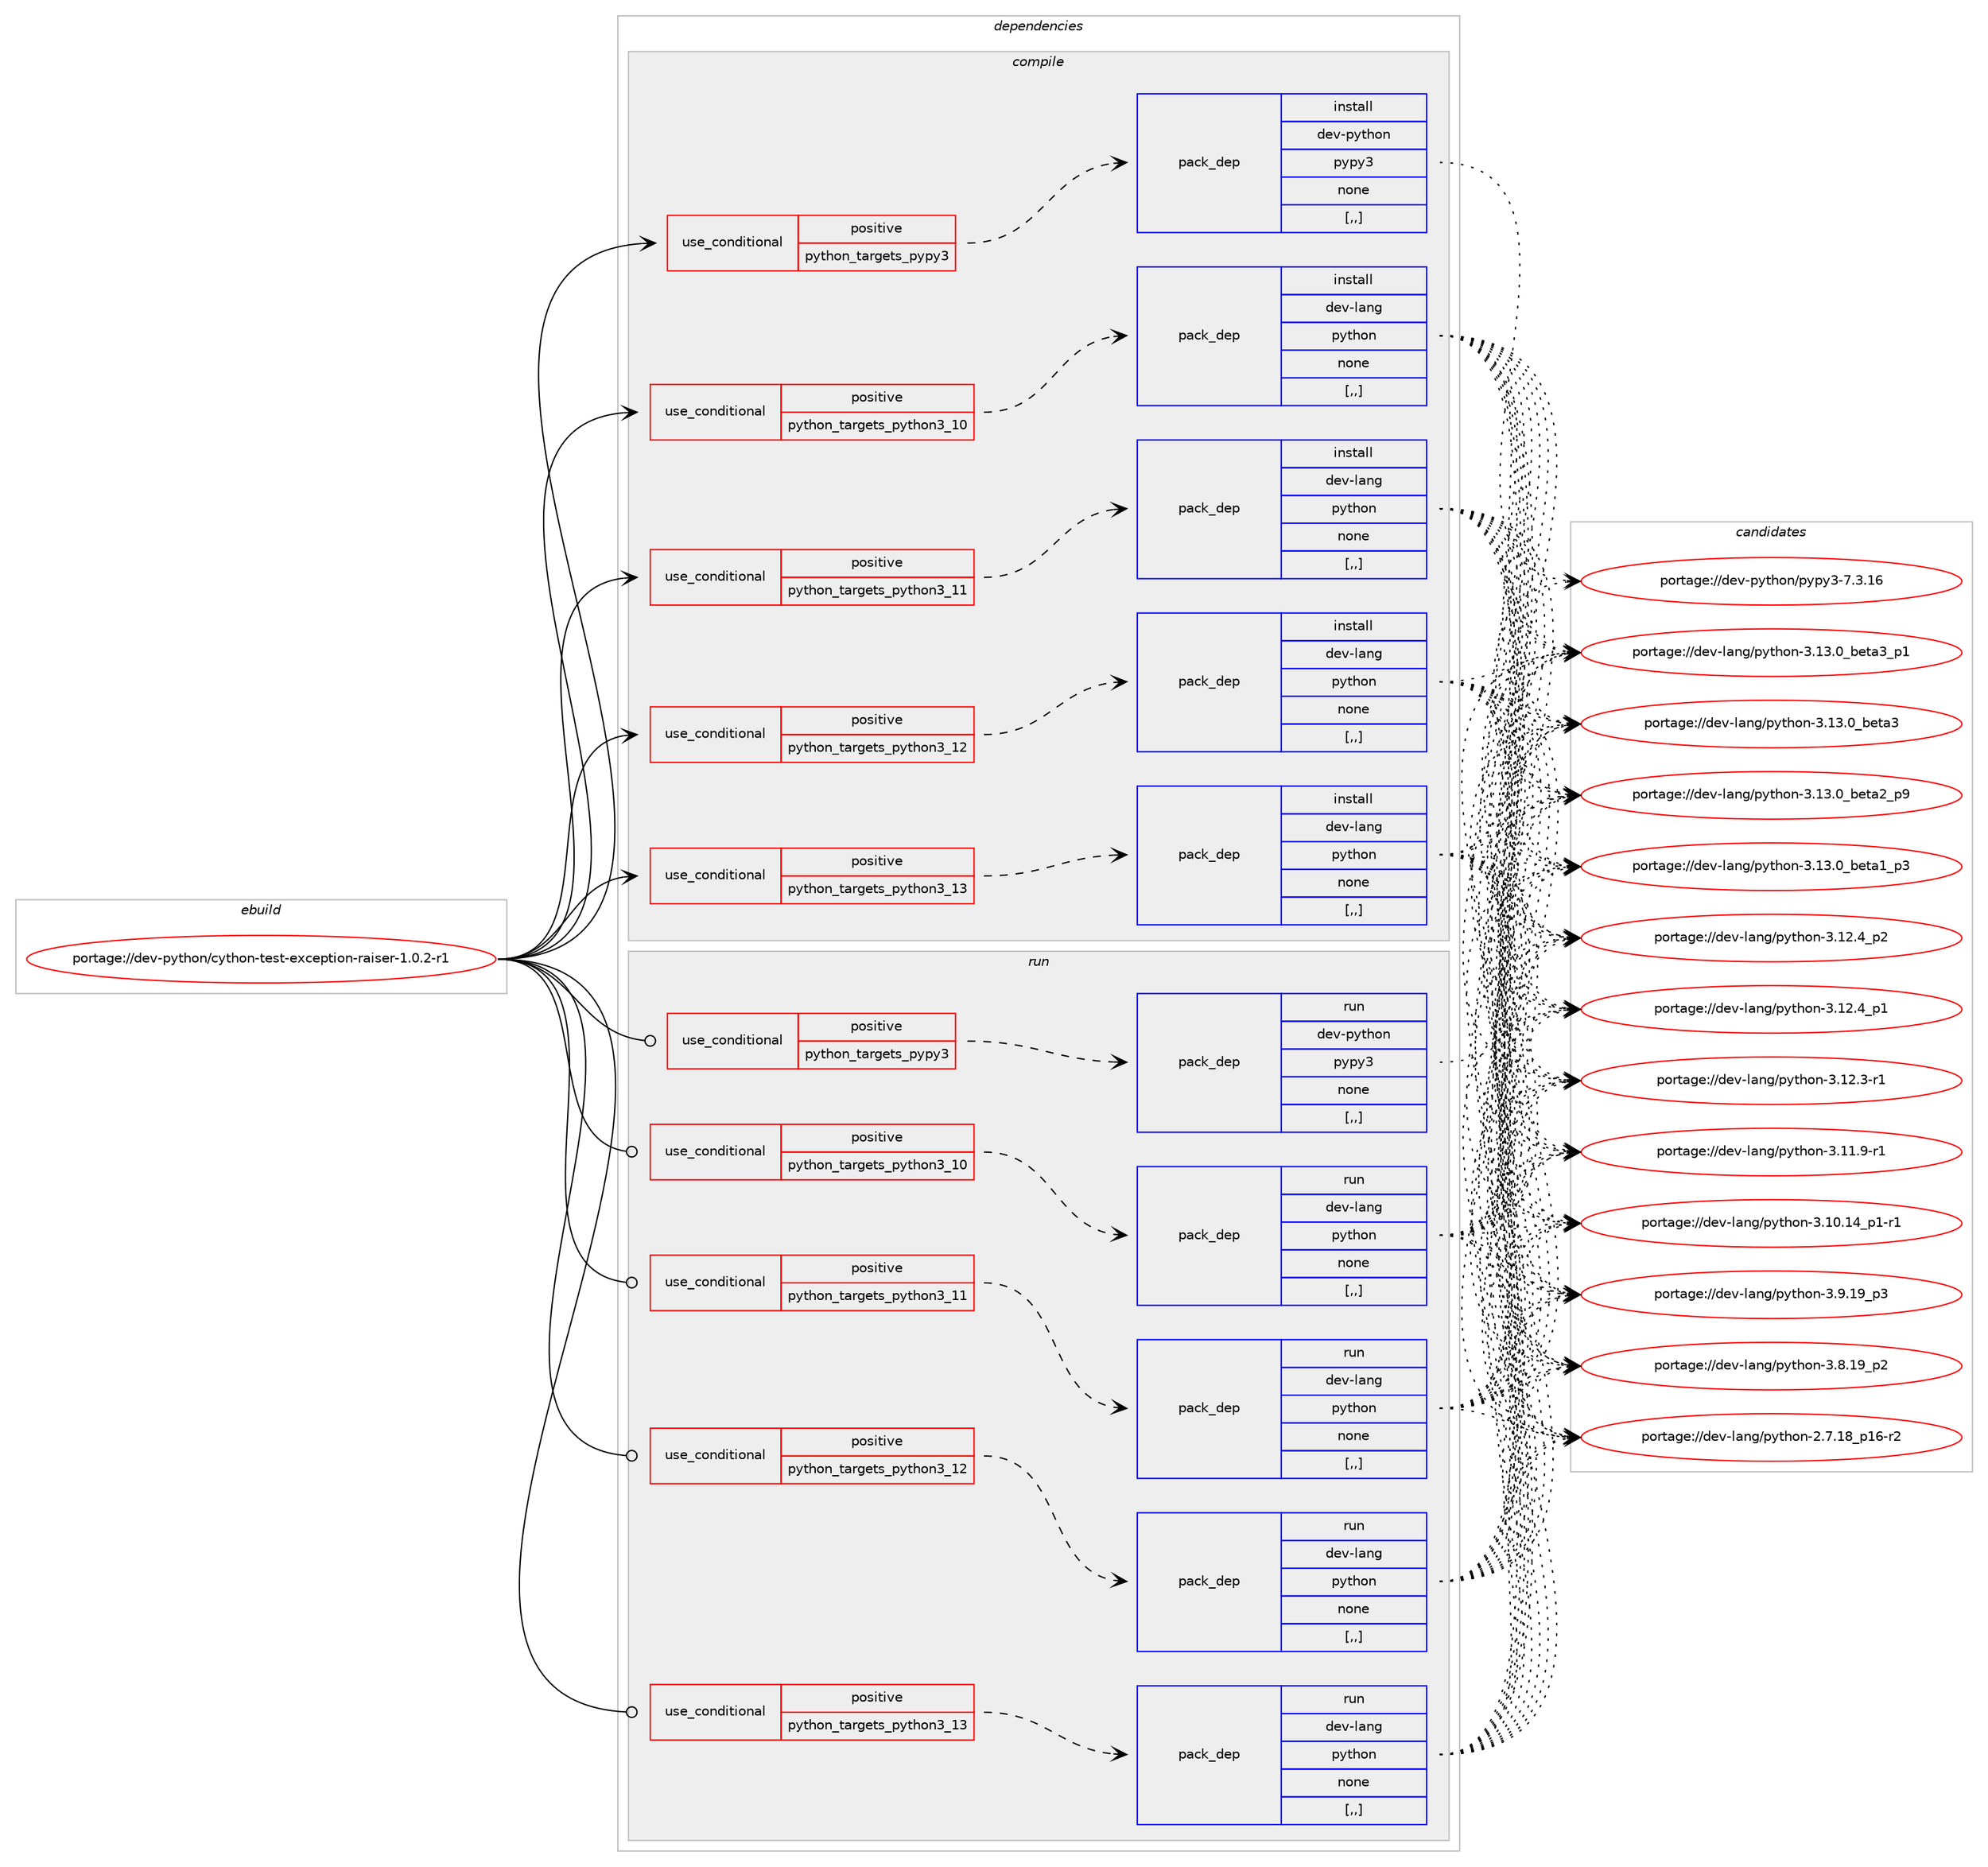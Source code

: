 digraph prolog {

# *************
# Graph options
# *************

newrank=true;
concentrate=true;
compound=true;
graph [rankdir=LR,fontname=Helvetica,fontsize=10,ranksep=1.5];#, ranksep=2.5, nodesep=0.2];
edge  [arrowhead=vee];
node  [fontname=Helvetica,fontsize=10];

# **********
# The ebuild
# **********

subgraph cluster_leftcol {
color=gray;
label=<<i>ebuild</i>>;
id [label="portage://dev-python/cython-test-exception-raiser-1.0.2-r1", color=red, width=4, href="../dev-python/cython-test-exception-raiser-1.0.2-r1.svg"];
}

# ****************
# The dependencies
# ****************

subgraph cluster_midcol {
color=gray;
label=<<i>dependencies</i>>;
subgraph cluster_compile {
fillcolor="#eeeeee";
style=filled;
label=<<i>compile</i>>;
subgraph cond32010 {
dependency144318 [label=<<TABLE BORDER="0" CELLBORDER="1" CELLSPACING="0" CELLPADDING="4"><TR><TD ROWSPAN="3" CELLPADDING="10">use_conditional</TD></TR><TR><TD>positive</TD></TR><TR><TD>python_targets_pypy3</TD></TR></TABLE>>, shape=none, color=red];
subgraph pack111062 {
dependency144319 [label=<<TABLE BORDER="0" CELLBORDER="1" CELLSPACING="0" CELLPADDING="4" WIDTH="220"><TR><TD ROWSPAN="6" CELLPADDING="30">pack_dep</TD></TR><TR><TD WIDTH="110">install</TD></TR><TR><TD>dev-python</TD></TR><TR><TD>pypy3</TD></TR><TR><TD>none</TD></TR><TR><TD>[,,]</TD></TR></TABLE>>, shape=none, color=blue];
}
dependency144318:e -> dependency144319:w [weight=20,style="dashed",arrowhead="vee"];
}
id:e -> dependency144318:w [weight=20,style="solid",arrowhead="vee"];
subgraph cond32011 {
dependency144320 [label=<<TABLE BORDER="0" CELLBORDER="1" CELLSPACING="0" CELLPADDING="4"><TR><TD ROWSPAN="3" CELLPADDING="10">use_conditional</TD></TR><TR><TD>positive</TD></TR><TR><TD>python_targets_python3_10</TD></TR></TABLE>>, shape=none, color=red];
subgraph pack111063 {
dependency144321 [label=<<TABLE BORDER="0" CELLBORDER="1" CELLSPACING="0" CELLPADDING="4" WIDTH="220"><TR><TD ROWSPAN="6" CELLPADDING="30">pack_dep</TD></TR><TR><TD WIDTH="110">install</TD></TR><TR><TD>dev-lang</TD></TR><TR><TD>python</TD></TR><TR><TD>none</TD></TR><TR><TD>[,,]</TD></TR></TABLE>>, shape=none, color=blue];
}
dependency144320:e -> dependency144321:w [weight=20,style="dashed",arrowhead="vee"];
}
id:e -> dependency144320:w [weight=20,style="solid",arrowhead="vee"];
subgraph cond32012 {
dependency144322 [label=<<TABLE BORDER="0" CELLBORDER="1" CELLSPACING="0" CELLPADDING="4"><TR><TD ROWSPAN="3" CELLPADDING="10">use_conditional</TD></TR><TR><TD>positive</TD></TR><TR><TD>python_targets_python3_11</TD></TR></TABLE>>, shape=none, color=red];
subgraph pack111064 {
dependency144323 [label=<<TABLE BORDER="0" CELLBORDER="1" CELLSPACING="0" CELLPADDING="4" WIDTH="220"><TR><TD ROWSPAN="6" CELLPADDING="30">pack_dep</TD></TR><TR><TD WIDTH="110">install</TD></TR><TR><TD>dev-lang</TD></TR><TR><TD>python</TD></TR><TR><TD>none</TD></TR><TR><TD>[,,]</TD></TR></TABLE>>, shape=none, color=blue];
}
dependency144322:e -> dependency144323:w [weight=20,style="dashed",arrowhead="vee"];
}
id:e -> dependency144322:w [weight=20,style="solid",arrowhead="vee"];
subgraph cond32013 {
dependency144324 [label=<<TABLE BORDER="0" CELLBORDER="1" CELLSPACING="0" CELLPADDING="4"><TR><TD ROWSPAN="3" CELLPADDING="10">use_conditional</TD></TR><TR><TD>positive</TD></TR><TR><TD>python_targets_python3_12</TD></TR></TABLE>>, shape=none, color=red];
subgraph pack111065 {
dependency144325 [label=<<TABLE BORDER="0" CELLBORDER="1" CELLSPACING="0" CELLPADDING="4" WIDTH="220"><TR><TD ROWSPAN="6" CELLPADDING="30">pack_dep</TD></TR><TR><TD WIDTH="110">install</TD></TR><TR><TD>dev-lang</TD></TR><TR><TD>python</TD></TR><TR><TD>none</TD></TR><TR><TD>[,,]</TD></TR></TABLE>>, shape=none, color=blue];
}
dependency144324:e -> dependency144325:w [weight=20,style="dashed",arrowhead="vee"];
}
id:e -> dependency144324:w [weight=20,style="solid",arrowhead="vee"];
subgraph cond32014 {
dependency144326 [label=<<TABLE BORDER="0" CELLBORDER="1" CELLSPACING="0" CELLPADDING="4"><TR><TD ROWSPAN="3" CELLPADDING="10">use_conditional</TD></TR><TR><TD>positive</TD></TR><TR><TD>python_targets_python3_13</TD></TR></TABLE>>, shape=none, color=red];
subgraph pack111066 {
dependency144327 [label=<<TABLE BORDER="0" CELLBORDER="1" CELLSPACING="0" CELLPADDING="4" WIDTH="220"><TR><TD ROWSPAN="6" CELLPADDING="30">pack_dep</TD></TR><TR><TD WIDTH="110">install</TD></TR><TR><TD>dev-lang</TD></TR><TR><TD>python</TD></TR><TR><TD>none</TD></TR><TR><TD>[,,]</TD></TR></TABLE>>, shape=none, color=blue];
}
dependency144326:e -> dependency144327:w [weight=20,style="dashed",arrowhead="vee"];
}
id:e -> dependency144326:w [weight=20,style="solid",arrowhead="vee"];
}
subgraph cluster_compileandrun {
fillcolor="#eeeeee";
style=filled;
label=<<i>compile and run</i>>;
}
subgraph cluster_run {
fillcolor="#eeeeee";
style=filled;
label=<<i>run</i>>;
subgraph cond32015 {
dependency144328 [label=<<TABLE BORDER="0" CELLBORDER="1" CELLSPACING="0" CELLPADDING="4"><TR><TD ROWSPAN="3" CELLPADDING="10">use_conditional</TD></TR><TR><TD>positive</TD></TR><TR><TD>python_targets_pypy3</TD></TR></TABLE>>, shape=none, color=red];
subgraph pack111067 {
dependency144329 [label=<<TABLE BORDER="0" CELLBORDER="1" CELLSPACING="0" CELLPADDING="4" WIDTH="220"><TR><TD ROWSPAN="6" CELLPADDING="30">pack_dep</TD></TR><TR><TD WIDTH="110">run</TD></TR><TR><TD>dev-python</TD></TR><TR><TD>pypy3</TD></TR><TR><TD>none</TD></TR><TR><TD>[,,]</TD></TR></TABLE>>, shape=none, color=blue];
}
dependency144328:e -> dependency144329:w [weight=20,style="dashed",arrowhead="vee"];
}
id:e -> dependency144328:w [weight=20,style="solid",arrowhead="odot"];
subgraph cond32016 {
dependency144330 [label=<<TABLE BORDER="0" CELLBORDER="1" CELLSPACING="0" CELLPADDING="4"><TR><TD ROWSPAN="3" CELLPADDING="10">use_conditional</TD></TR><TR><TD>positive</TD></TR><TR><TD>python_targets_python3_10</TD></TR></TABLE>>, shape=none, color=red];
subgraph pack111068 {
dependency144331 [label=<<TABLE BORDER="0" CELLBORDER="1" CELLSPACING="0" CELLPADDING="4" WIDTH="220"><TR><TD ROWSPAN="6" CELLPADDING="30">pack_dep</TD></TR><TR><TD WIDTH="110">run</TD></TR><TR><TD>dev-lang</TD></TR><TR><TD>python</TD></TR><TR><TD>none</TD></TR><TR><TD>[,,]</TD></TR></TABLE>>, shape=none, color=blue];
}
dependency144330:e -> dependency144331:w [weight=20,style="dashed",arrowhead="vee"];
}
id:e -> dependency144330:w [weight=20,style="solid",arrowhead="odot"];
subgraph cond32017 {
dependency144332 [label=<<TABLE BORDER="0" CELLBORDER="1" CELLSPACING="0" CELLPADDING="4"><TR><TD ROWSPAN="3" CELLPADDING="10">use_conditional</TD></TR><TR><TD>positive</TD></TR><TR><TD>python_targets_python3_11</TD></TR></TABLE>>, shape=none, color=red];
subgraph pack111069 {
dependency144333 [label=<<TABLE BORDER="0" CELLBORDER="1" CELLSPACING="0" CELLPADDING="4" WIDTH="220"><TR><TD ROWSPAN="6" CELLPADDING="30">pack_dep</TD></TR><TR><TD WIDTH="110">run</TD></TR><TR><TD>dev-lang</TD></TR><TR><TD>python</TD></TR><TR><TD>none</TD></TR><TR><TD>[,,]</TD></TR></TABLE>>, shape=none, color=blue];
}
dependency144332:e -> dependency144333:w [weight=20,style="dashed",arrowhead="vee"];
}
id:e -> dependency144332:w [weight=20,style="solid",arrowhead="odot"];
subgraph cond32018 {
dependency144334 [label=<<TABLE BORDER="0" CELLBORDER="1" CELLSPACING="0" CELLPADDING="4"><TR><TD ROWSPAN="3" CELLPADDING="10">use_conditional</TD></TR><TR><TD>positive</TD></TR><TR><TD>python_targets_python3_12</TD></TR></TABLE>>, shape=none, color=red];
subgraph pack111070 {
dependency144335 [label=<<TABLE BORDER="0" CELLBORDER="1" CELLSPACING="0" CELLPADDING="4" WIDTH="220"><TR><TD ROWSPAN="6" CELLPADDING="30">pack_dep</TD></TR><TR><TD WIDTH="110">run</TD></TR><TR><TD>dev-lang</TD></TR><TR><TD>python</TD></TR><TR><TD>none</TD></TR><TR><TD>[,,]</TD></TR></TABLE>>, shape=none, color=blue];
}
dependency144334:e -> dependency144335:w [weight=20,style="dashed",arrowhead="vee"];
}
id:e -> dependency144334:w [weight=20,style="solid",arrowhead="odot"];
subgraph cond32019 {
dependency144336 [label=<<TABLE BORDER="0" CELLBORDER="1" CELLSPACING="0" CELLPADDING="4"><TR><TD ROWSPAN="3" CELLPADDING="10">use_conditional</TD></TR><TR><TD>positive</TD></TR><TR><TD>python_targets_python3_13</TD></TR></TABLE>>, shape=none, color=red];
subgraph pack111071 {
dependency144337 [label=<<TABLE BORDER="0" CELLBORDER="1" CELLSPACING="0" CELLPADDING="4" WIDTH="220"><TR><TD ROWSPAN="6" CELLPADDING="30">pack_dep</TD></TR><TR><TD WIDTH="110">run</TD></TR><TR><TD>dev-lang</TD></TR><TR><TD>python</TD></TR><TR><TD>none</TD></TR><TR><TD>[,,]</TD></TR></TABLE>>, shape=none, color=blue];
}
dependency144336:e -> dependency144337:w [weight=20,style="dashed",arrowhead="vee"];
}
id:e -> dependency144336:w [weight=20,style="solid",arrowhead="odot"];
}
}

# **************
# The candidates
# **************

subgraph cluster_choices {
rank=same;
color=gray;
label=<<i>candidates</i>>;

subgraph choice111062 {
color=black;
nodesep=1;
choice10010111845112121116104111110471121211121215145554651464954 [label="portage://dev-python/pypy3-7.3.16", color=red, width=4,href="../dev-python/pypy3-7.3.16.svg"];
dependency144319:e -> choice10010111845112121116104111110471121211121215145554651464954:w [style=dotted,weight="100"];
}
subgraph choice111063 {
color=black;
nodesep=1;
choice10010111845108971101034711212111610411111045514649514648959810111697519511249 [label="portage://dev-lang/python-3.13.0_beta3_p1", color=red, width=4,href="../dev-lang/python-3.13.0_beta3_p1.svg"];
choice1001011184510897110103471121211161041111104551464951464895981011169751 [label="portage://dev-lang/python-3.13.0_beta3", color=red, width=4,href="../dev-lang/python-3.13.0_beta3.svg"];
choice10010111845108971101034711212111610411111045514649514648959810111697509511257 [label="portage://dev-lang/python-3.13.0_beta2_p9", color=red, width=4,href="../dev-lang/python-3.13.0_beta2_p9.svg"];
choice10010111845108971101034711212111610411111045514649514648959810111697499511251 [label="portage://dev-lang/python-3.13.0_beta1_p3", color=red, width=4,href="../dev-lang/python-3.13.0_beta1_p3.svg"];
choice100101118451089711010347112121116104111110455146495046529511250 [label="portage://dev-lang/python-3.12.4_p2", color=red, width=4,href="../dev-lang/python-3.12.4_p2.svg"];
choice100101118451089711010347112121116104111110455146495046529511249 [label="portage://dev-lang/python-3.12.4_p1", color=red, width=4,href="../dev-lang/python-3.12.4_p1.svg"];
choice100101118451089711010347112121116104111110455146495046514511449 [label="portage://dev-lang/python-3.12.3-r1", color=red, width=4,href="../dev-lang/python-3.12.3-r1.svg"];
choice100101118451089711010347112121116104111110455146494946574511449 [label="portage://dev-lang/python-3.11.9-r1", color=red, width=4,href="../dev-lang/python-3.11.9-r1.svg"];
choice100101118451089711010347112121116104111110455146494846495295112494511449 [label="portage://dev-lang/python-3.10.14_p1-r1", color=red, width=4,href="../dev-lang/python-3.10.14_p1-r1.svg"];
choice100101118451089711010347112121116104111110455146574649579511251 [label="portage://dev-lang/python-3.9.19_p3", color=red, width=4,href="../dev-lang/python-3.9.19_p3.svg"];
choice100101118451089711010347112121116104111110455146564649579511250 [label="portage://dev-lang/python-3.8.19_p2", color=red, width=4,href="../dev-lang/python-3.8.19_p2.svg"];
choice100101118451089711010347112121116104111110455046554649569511249544511450 [label="portage://dev-lang/python-2.7.18_p16-r2", color=red, width=4,href="../dev-lang/python-2.7.18_p16-r2.svg"];
dependency144321:e -> choice10010111845108971101034711212111610411111045514649514648959810111697519511249:w [style=dotted,weight="100"];
dependency144321:e -> choice1001011184510897110103471121211161041111104551464951464895981011169751:w [style=dotted,weight="100"];
dependency144321:e -> choice10010111845108971101034711212111610411111045514649514648959810111697509511257:w [style=dotted,weight="100"];
dependency144321:e -> choice10010111845108971101034711212111610411111045514649514648959810111697499511251:w [style=dotted,weight="100"];
dependency144321:e -> choice100101118451089711010347112121116104111110455146495046529511250:w [style=dotted,weight="100"];
dependency144321:e -> choice100101118451089711010347112121116104111110455146495046529511249:w [style=dotted,weight="100"];
dependency144321:e -> choice100101118451089711010347112121116104111110455146495046514511449:w [style=dotted,weight="100"];
dependency144321:e -> choice100101118451089711010347112121116104111110455146494946574511449:w [style=dotted,weight="100"];
dependency144321:e -> choice100101118451089711010347112121116104111110455146494846495295112494511449:w [style=dotted,weight="100"];
dependency144321:e -> choice100101118451089711010347112121116104111110455146574649579511251:w [style=dotted,weight="100"];
dependency144321:e -> choice100101118451089711010347112121116104111110455146564649579511250:w [style=dotted,weight="100"];
dependency144321:e -> choice100101118451089711010347112121116104111110455046554649569511249544511450:w [style=dotted,weight="100"];
}
subgraph choice111064 {
color=black;
nodesep=1;
choice10010111845108971101034711212111610411111045514649514648959810111697519511249 [label="portage://dev-lang/python-3.13.0_beta3_p1", color=red, width=4,href="../dev-lang/python-3.13.0_beta3_p1.svg"];
choice1001011184510897110103471121211161041111104551464951464895981011169751 [label="portage://dev-lang/python-3.13.0_beta3", color=red, width=4,href="../dev-lang/python-3.13.0_beta3.svg"];
choice10010111845108971101034711212111610411111045514649514648959810111697509511257 [label="portage://dev-lang/python-3.13.0_beta2_p9", color=red, width=4,href="../dev-lang/python-3.13.0_beta2_p9.svg"];
choice10010111845108971101034711212111610411111045514649514648959810111697499511251 [label="portage://dev-lang/python-3.13.0_beta1_p3", color=red, width=4,href="../dev-lang/python-3.13.0_beta1_p3.svg"];
choice100101118451089711010347112121116104111110455146495046529511250 [label="portage://dev-lang/python-3.12.4_p2", color=red, width=4,href="../dev-lang/python-3.12.4_p2.svg"];
choice100101118451089711010347112121116104111110455146495046529511249 [label="portage://dev-lang/python-3.12.4_p1", color=red, width=4,href="../dev-lang/python-3.12.4_p1.svg"];
choice100101118451089711010347112121116104111110455146495046514511449 [label="portage://dev-lang/python-3.12.3-r1", color=red, width=4,href="../dev-lang/python-3.12.3-r1.svg"];
choice100101118451089711010347112121116104111110455146494946574511449 [label="portage://dev-lang/python-3.11.9-r1", color=red, width=4,href="../dev-lang/python-3.11.9-r1.svg"];
choice100101118451089711010347112121116104111110455146494846495295112494511449 [label="portage://dev-lang/python-3.10.14_p1-r1", color=red, width=4,href="../dev-lang/python-3.10.14_p1-r1.svg"];
choice100101118451089711010347112121116104111110455146574649579511251 [label="portage://dev-lang/python-3.9.19_p3", color=red, width=4,href="../dev-lang/python-3.9.19_p3.svg"];
choice100101118451089711010347112121116104111110455146564649579511250 [label="portage://dev-lang/python-3.8.19_p2", color=red, width=4,href="../dev-lang/python-3.8.19_p2.svg"];
choice100101118451089711010347112121116104111110455046554649569511249544511450 [label="portage://dev-lang/python-2.7.18_p16-r2", color=red, width=4,href="../dev-lang/python-2.7.18_p16-r2.svg"];
dependency144323:e -> choice10010111845108971101034711212111610411111045514649514648959810111697519511249:w [style=dotted,weight="100"];
dependency144323:e -> choice1001011184510897110103471121211161041111104551464951464895981011169751:w [style=dotted,weight="100"];
dependency144323:e -> choice10010111845108971101034711212111610411111045514649514648959810111697509511257:w [style=dotted,weight="100"];
dependency144323:e -> choice10010111845108971101034711212111610411111045514649514648959810111697499511251:w [style=dotted,weight="100"];
dependency144323:e -> choice100101118451089711010347112121116104111110455146495046529511250:w [style=dotted,weight="100"];
dependency144323:e -> choice100101118451089711010347112121116104111110455146495046529511249:w [style=dotted,weight="100"];
dependency144323:e -> choice100101118451089711010347112121116104111110455146495046514511449:w [style=dotted,weight="100"];
dependency144323:e -> choice100101118451089711010347112121116104111110455146494946574511449:w [style=dotted,weight="100"];
dependency144323:e -> choice100101118451089711010347112121116104111110455146494846495295112494511449:w [style=dotted,weight="100"];
dependency144323:e -> choice100101118451089711010347112121116104111110455146574649579511251:w [style=dotted,weight="100"];
dependency144323:e -> choice100101118451089711010347112121116104111110455146564649579511250:w [style=dotted,weight="100"];
dependency144323:e -> choice100101118451089711010347112121116104111110455046554649569511249544511450:w [style=dotted,weight="100"];
}
subgraph choice111065 {
color=black;
nodesep=1;
choice10010111845108971101034711212111610411111045514649514648959810111697519511249 [label="portage://dev-lang/python-3.13.0_beta3_p1", color=red, width=4,href="../dev-lang/python-3.13.0_beta3_p1.svg"];
choice1001011184510897110103471121211161041111104551464951464895981011169751 [label="portage://dev-lang/python-3.13.0_beta3", color=red, width=4,href="../dev-lang/python-3.13.0_beta3.svg"];
choice10010111845108971101034711212111610411111045514649514648959810111697509511257 [label="portage://dev-lang/python-3.13.0_beta2_p9", color=red, width=4,href="../dev-lang/python-3.13.0_beta2_p9.svg"];
choice10010111845108971101034711212111610411111045514649514648959810111697499511251 [label="portage://dev-lang/python-3.13.0_beta1_p3", color=red, width=4,href="../dev-lang/python-3.13.0_beta1_p3.svg"];
choice100101118451089711010347112121116104111110455146495046529511250 [label="portage://dev-lang/python-3.12.4_p2", color=red, width=4,href="../dev-lang/python-3.12.4_p2.svg"];
choice100101118451089711010347112121116104111110455146495046529511249 [label="portage://dev-lang/python-3.12.4_p1", color=red, width=4,href="../dev-lang/python-3.12.4_p1.svg"];
choice100101118451089711010347112121116104111110455146495046514511449 [label="portage://dev-lang/python-3.12.3-r1", color=red, width=4,href="../dev-lang/python-3.12.3-r1.svg"];
choice100101118451089711010347112121116104111110455146494946574511449 [label="portage://dev-lang/python-3.11.9-r1", color=red, width=4,href="../dev-lang/python-3.11.9-r1.svg"];
choice100101118451089711010347112121116104111110455146494846495295112494511449 [label="portage://dev-lang/python-3.10.14_p1-r1", color=red, width=4,href="../dev-lang/python-3.10.14_p1-r1.svg"];
choice100101118451089711010347112121116104111110455146574649579511251 [label="portage://dev-lang/python-3.9.19_p3", color=red, width=4,href="../dev-lang/python-3.9.19_p3.svg"];
choice100101118451089711010347112121116104111110455146564649579511250 [label="portage://dev-lang/python-3.8.19_p2", color=red, width=4,href="../dev-lang/python-3.8.19_p2.svg"];
choice100101118451089711010347112121116104111110455046554649569511249544511450 [label="portage://dev-lang/python-2.7.18_p16-r2", color=red, width=4,href="../dev-lang/python-2.7.18_p16-r2.svg"];
dependency144325:e -> choice10010111845108971101034711212111610411111045514649514648959810111697519511249:w [style=dotted,weight="100"];
dependency144325:e -> choice1001011184510897110103471121211161041111104551464951464895981011169751:w [style=dotted,weight="100"];
dependency144325:e -> choice10010111845108971101034711212111610411111045514649514648959810111697509511257:w [style=dotted,weight="100"];
dependency144325:e -> choice10010111845108971101034711212111610411111045514649514648959810111697499511251:w [style=dotted,weight="100"];
dependency144325:e -> choice100101118451089711010347112121116104111110455146495046529511250:w [style=dotted,weight="100"];
dependency144325:e -> choice100101118451089711010347112121116104111110455146495046529511249:w [style=dotted,weight="100"];
dependency144325:e -> choice100101118451089711010347112121116104111110455146495046514511449:w [style=dotted,weight="100"];
dependency144325:e -> choice100101118451089711010347112121116104111110455146494946574511449:w [style=dotted,weight="100"];
dependency144325:e -> choice100101118451089711010347112121116104111110455146494846495295112494511449:w [style=dotted,weight="100"];
dependency144325:e -> choice100101118451089711010347112121116104111110455146574649579511251:w [style=dotted,weight="100"];
dependency144325:e -> choice100101118451089711010347112121116104111110455146564649579511250:w [style=dotted,weight="100"];
dependency144325:e -> choice100101118451089711010347112121116104111110455046554649569511249544511450:w [style=dotted,weight="100"];
}
subgraph choice111066 {
color=black;
nodesep=1;
choice10010111845108971101034711212111610411111045514649514648959810111697519511249 [label="portage://dev-lang/python-3.13.0_beta3_p1", color=red, width=4,href="../dev-lang/python-3.13.0_beta3_p1.svg"];
choice1001011184510897110103471121211161041111104551464951464895981011169751 [label="portage://dev-lang/python-3.13.0_beta3", color=red, width=4,href="../dev-lang/python-3.13.0_beta3.svg"];
choice10010111845108971101034711212111610411111045514649514648959810111697509511257 [label="portage://dev-lang/python-3.13.0_beta2_p9", color=red, width=4,href="../dev-lang/python-3.13.0_beta2_p9.svg"];
choice10010111845108971101034711212111610411111045514649514648959810111697499511251 [label="portage://dev-lang/python-3.13.0_beta1_p3", color=red, width=4,href="../dev-lang/python-3.13.0_beta1_p3.svg"];
choice100101118451089711010347112121116104111110455146495046529511250 [label="portage://dev-lang/python-3.12.4_p2", color=red, width=4,href="../dev-lang/python-3.12.4_p2.svg"];
choice100101118451089711010347112121116104111110455146495046529511249 [label="portage://dev-lang/python-3.12.4_p1", color=red, width=4,href="../dev-lang/python-3.12.4_p1.svg"];
choice100101118451089711010347112121116104111110455146495046514511449 [label="portage://dev-lang/python-3.12.3-r1", color=red, width=4,href="../dev-lang/python-3.12.3-r1.svg"];
choice100101118451089711010347112121116104111110455146494946574511449 [label="portage://dev-lang/python-3.11.9-r1", color=red, width=4,href="../dev-lang/python-3.11.9-r1.svg"];
choice100101118451089711010347112121116104111110455146494846495295112494511449 [label="portage://dev-lang/python-3.10.14_p1-r1", color=red, width=4,href="../dev-lang/python-3.10.14_p1-r1.svg"];
choice100101118451089711010347112121116104111110455146574649579511251 [label="portage://dev-lang/python-3.9.19_p3", color=red, width=4,href="../dev-lang/python-3.9.19_p3.svg"];
choice100101118451089711010347112121116104111110455146564649579511250 [label="portage://dev-lang/python-3.8.19_p2", color=red, width=4,href="../dev-lang/python-3.8.19_p2.svg"];
choice100101118451089711010347112121116104111110455046554649569511249544511450 [label="portage://dev-lang/python-2.7.18_p16-r2", color=red, width=4,href="../dev-lang/python-2.7.18_p16-r2.svg"];
dependency144327:e -> choice10010111845108971101034711212111610411111045514649514648959810111697519511249:w [style=dotted,weight="100"];
dependency144327:e -> choice1001011184510897110103471121211161041111104551464951464895981011169751:w [style=dotted,weight="100"];
dependency144327:e -> choice10010111845108971101034711212111610411111045514649514648959810111697509511257:w [style=dotted,weight="100"];
dependency144327:e -> choice10010111845108971101034711212111610411111045514649514648959810111697499511251:w [style=dotted,weight="100"];
dependency144327:e -> choice100101118451089711010347112121116104111110455146495046529511250:w [style=dotted,weight="100"];
dependency144327:e -> choice100101118451089711010347112121116104111110455146495046529511249:w [style=dotted,weight="100"];
dependency144327:e -> choice100101118451089711010347112121116104111110455146495046514511449:w [style=dotted,weight="100"];
dependency144327:e -> choice100101118451089711010347112121116104111110455146494946574511449:w [style=dotted,weight="100"];
dependency144327:e -> choice100101118451089711010347112121116104111110455146494846495295112494511449:w [style=dotted,weight="100"];
dependency144327:e -> choice100101118451089711010347112121116104111110455146574649579511251:w [style=dotted,weight="100"];
dependency144327:e -> choice100101118451089711010347112121116104111110455146564649579511250:w [style=dotted,weight="100"];
dependency144327:e -> choice100101118451089711010347112121116104111110455046554649569511249544511450:w [style=dotted,weight="100"];
}
subgraph choice111067 {
color=black;
nodesep=1;
choice10010111845112121116104111110471121211121215145554651464954 [label="portage://dev-python/pypy3-7.3.16", color=red, width=4,href="../dev-python/pypy3-7.3.16.svg"];
dependency144329:e -> choice10010111845112121116104111110471121211121215145554651464954:w [style=dotted,weight="100"];
}
subgraph choice111068 {
color=black;
nodesep=1;
choice10010111845108971101034711212111610411111045514649514648959810111697519511249 [label="portage://dev-lang/python-3.13.0_beta3_p1", color=red, width=4,href="../dev-lang/python-3.13.0_beta3_p1.svg"];
choice1001011184510897110103471121211161041111104551464951464895981011169751 [label="portage://dev-lang/python-3.13.0_beta3", color=red, width=4,href="../dev-lang/python-3.13.0_beta3.svg"];
choice10010111845108971101034711212111610411111045514649514648959810111697509511257 [label="portage://dev-lang/python-3.13.0_beta2_p9", color=red, width=4,href="../dev-lang/python-3.13.0_beta2_p9.svg"];
choice10010111845108971101034711212111610411111045514649514648959810111697499511251 [label="portage://dev-lang/python-3.13.0_beta1_p3", color=red, width=4,href="../dev-lang/python-3.13.0_beta1_p3.svg"];
choice100101118451089711010347112121116104111110455146495046529511250 [label="portage://dev-lang/python-3.12.4_p2", color=red, width=4,href="../dev-lang/python-3.12.4_p2.svg"];
choice100101118451089711010347112121116104111110455146495046529511249 [label="portage://dev-lang/python-3.12.4_p1", color=red, width=4,href="../dev-lang/python-3.12.4_p1.svg"];
choice100101118451089711010347112121116104111110455146495046514511449 [label="portage://dev-lang/python-3.12.3-r1", color=red, width=4,href="../dev-lang/python-3.12.3-r1.svg"];
choice100101118451089711010347112121116104111110455146494946574511449 [label="portage://dev-lang/python-3.11.9-r1", color=red, width=4,href="../dev-lang/python-3.11.9-r1.svg"];
choice100101118451089711010347112121116104111110455146494846495295112494511449 [label="portage://dev-lang/python-3.10.14_p1-r1", color=red, width=4,href="../dev-lang/python-3.10.14_p1-r1.svg"];
choice100101118451089711010347112121116104111110455146574649579511251 [label="portage://dev-lang/python-3.9.19_p3", color=red, width=4,href="../dev-lang/python-3.9.19_p3.svg"];
choice100101118451089711010347112121116104111110455146564649579511250 [label="portage://dev-lang/python-3.8.19_p2", color=red, width=4,href="../dev-lang/python-3.8.19_p2.svg"];
choice100101118451089711010347112121116104111110455046554649569511249544511450 [label="portage://dev-lang/python-2.7.18_p16-r2", color=red, width=4,href="../dev-lang/python-2.7.18_p16-r2.svg"];
dependency144331:e -> choice10010111845108971101034711212111610411111045514649514648959810111697519511249:w [style=dotted,weight="100"];
dependency144331:e -> choice1001011184510897110103471121211161041111104551464951464895981011169751:w [style=dotted,weight="100"];
dependency144331:e -> choice10010111845108971101034711212111610411111045514649514648959810111697509511257:w [style=dotted,weight="100"];
dependency144331:e -> choice10010111845108971101034711212111610411111045514649514648959810111697499511251:w [style=dotted,weight="100"];
dependency144331:e -> choice100101118451089711010347112121116104111110455146495046529511250:w [style=dotted,weight="100"];
dependency144331:e -> choice100101118451089711010347112121116104111110455146495046529511249:w [style=dotted,weight="100"];
dependency144331:e -> choice100101118451089711010347112121116104111110455146495046514511449:w [style=dotted,weight="100"];
dependency144331:e -> choice100101118451089711010347112121116104111110455146494946574511449:w [style=dotted,weight="100"];
dependency144331:e -> choice100101118451089711010347112121116104111110455146494846495295112494511449:w [style=dotted,weight="100"];
dependency144331:e -> choice100101118451089711010347112121116104111110455146574649579511251:w [style=dotted,weight="100"];
dependency144331:e -> choice100101118451089711010347112121116104111110455146564649579511250:w [style=dotted,weight="100"];
dependency144331:e -> choice100101118451089711010347112121116104111110455046554649569511249544511450:w [style=dotted,weight="100"];
}
subgraph choice111069 {
color=black;
nodesep=1;
choice10010111845108971101034711212111610411111045514649514648959810111697519511249 [label="portage://dev-lang/python-3.13.0_beta3_p1", color=red, width=4,href="../dev-lang/python-3.13.0_beta3_p1.svg"];
choice1001011184510897110103471121211161041111104551464951464895981011169751 [label="portage://dev-lang/python-3.13.0_beta3", color=red, width=4,href="../dev-lang/python-3.13.0_beta3.svg"];
choice10010111845108971101034711212111610411111045514649514648959810111697509511257 [label="portage://dev-lang/python-3.13.0_beta2_p9", color=red, width=4,href="../dev-lang/python-3.13.0_beta2_p9.svg"];
choice10010111845108971101034711212111610411111045514649514648959810111697499511251 [label="portage://dev-lang/python-3.13.0_beta1_p3", color=red, width=4,href="../dev-lang/python-3.13.0_beta1_p3.svg"];
choice100101118451089711010347112121116104111110455146495046529511250 [label="portage://dev-lang/python-3.12.4_p2", color=red, width=4,href="../dev-lang/python-3.12.4_p2.svg"];
choice100101118451089711010347112121116104111110455146495046529511249 [label="portage://dev-lang/python-3.12.4_p1", color=red, width=4,href="../dev-lang/python-3.12.4_p1.svg"];
choice100101118451089711010347112121116104111110455146495046514511449 [label="portage://dev-lang/python-3.12.3-r1", color=red, width=4,href="../dev-lang/python-3.12.3-r1.svg"];
choice100101118451089711010347112121116104111110455146494946574511449 [label="portage://dev-lang/python-3.11.9-r1", color=red, width=4,href="../dev-lang/python-3.11.9-r1.svg"];
choice100101118451089711010347112121116104111110455146494846495295112494511449 [label="portage://dev-lang/python-3.10.14_p1-r1", color=red, width=4,href="../dev-lang/python-3.10.14_p1-r1.svg"];
choice100101118451089711010347112121116104111110455146574649579511251 [label="portage://dev-lang/python-3.9.19_p3", color=red, width=4,href="../dev-lang/python-3.9.19_p3.svg"];
choice100101118451089711010347112121116104111110455146564649579511250 [label="portage://dev-lang/python-3.8.19_p2", color=red, width=4,href="../dev-lang/python-3.8.19_p2.svg"];
choice100101118451089711010347112121116104111110455046554649569511249544511450 [label="portage://dev-lang/python-2.7.18_p16-r2", color=red, width=4,href="../dev-lang/python-2.7.18_p16-r2.svg"];
dependency144333:e -> choice10010111845108971101034711212111610411111045514649514648959810111697519511249:w [style=dotted,weight="100"];
dependency144333:e -> choice1001011184510897110103471121211161041111104551464951464895981011169751:w [style=dotted,weight="100"];
dependency144333:e -> choice10010111845108971101034711212111610411111045514649514648959810111697509511257:w [style=dotted,weight="100"];
dependency144333:e -> choice10010111845108971101034711212111610411111045514649514648959810111697499511251:w [style=dotted,weight="100"];
dependency144333:e -> choice100101118451089711010347112121116104111110455146495046529511250:w [style=dotted,weight="100"];
dependency144333:e -> choice100101118451089711010347112121116104111110455146495046529511249:w [style=dotted,weight="100"];
dependency144333:e -> choice100101118451089711010347112121116104111110455146495046514511449:w [style=dotted,weight="100"];
dependency144333:e -> choice100101118451089711010347112121116104111110455146494946574511449:w [style=dotted,weight="100"];
dependency144333:e -> choice100101118451089711010347112121116104111110455146494846495295112494511449:w [style=dotted,weight="100"];
dependency144333:e -> choice100101118451089711010347112121116104111110455146574649579511251:w [style=dotted,weight="100"];
dependency144333:e -> choice100101118451089711010347112121116104111110455146564649579511250:w [style=dotted,weight="100"];
dependency144333:e -> choice100101118451089711010347112121116104111110455046554649569511249544511450:w [style=dotted,weight="100"];
}
subgraph choice111070 {
color=black;
nodesep=1;
choice10010111845108971101034711212111610411111045514649514648959810111697519511249 [label="portage://dev-lang/python-3.13.0_beta3_p1", color=red, width=4,href="../dev-lang/python-3.13.0_beta3_p1.svg"];
choice1001011184510897110103471121211161041111104551464951464895981011169751 [label="portage://dev-lang/python-3.13.0_beta3", color=red, width=4,href="../dev-lang/python-3.13.0_beta3.svg"];
choice10010111845108971101034711212111610411111045514649514648959810111697509511257 [label="portage://dev-lang/python-3.13.0_beta2_p9", color=red, width=4,href="../dev-lang/python-3.13.0_beta2_p9.svg"];
choice10010111845108971101034711212111610411111045514649514648959810111697499511251 [label="portage://dev-lang/python-3.13.0_beta1_p3", color=red, width=4,href="../dev-lang/python-3.13.0_beta1_p3.svg"];
choice100101118451089711010347112121116104111110455146495046529511250 [label="portage://dev-lang/python-3.12.4_p2", color=red, width=4,href="../dev-lang/python-3.12.4_p2.svg"];
choice100101118451089711010347112121116104111110455146495046529511249 [label="portage://dev-lang/python-3.12.4_p1", color=red, width=4,href="../dev-lang/python-3.12.4_p1.svg"];
choice100101118451089711010347112121116104111110455146495046514511449 [label="portage://dev-lang/python-3.12.3-r1", color=red, width=4,href="../dev-lang/python-3.12.3-r1.svg"];
choice100101118451089711010347112121116104111110455146494946574511449 [label="portage://dev-lang/python-3.11.9-r1", color=red, width=4,href="../dev-lang/python-3.11.9-r1.svg"];
choice100101118451089711010347112121116104111110455146494846495295112494511449 [label="portage://dev-lang/python-3.10.14_p1-r1", color=red, width=4,href="../dev-lang/python-3.10.14_p1-r1.svg"];
choice100101118451089711010347112121116104111110455146574649579511251 [label="portage://dev-lang/python-3.9.19_p3", color=red, width=4,href="../dev-lang/python-3.9.19_p3.svg"];
choice100101118451089711010347112121116104111110455146564649579511250 [label="portage://dev-lang/python-3.8.19_p2", color=red, width=4,href="../dev-lang/python-3.8.19_p2.svg"];
choice100101118451089711010347112121116104111110455046554649569511249544511450 [label="portage://dev-lang/python-2.7.18_p16-r2", color=red, width=4,href="../dev-lang/python-2.7.18_p16-r2.svg"];
dependency144335:e -> choice10010111845108971101034711212111610411111045514649514648959810111697519511249:w [style=dotted,weight="100"];
dependency144335:e -> choice1001011184510897110103471121211161041111104551464951464895981011169751:w [style=dotted,weight="100"];
dependency144335:e -> choice10010111845108971101034711212111610411111045514649514648959810111697509511257:w [style=dotted,weight="100"];
dependency144335:e -> choice10010111845108971101034711212111610411111045514649514648959810111697499511251:w [style=dotted,weight="100"];
dependency144335:e -> choice100101118451089711010347112121116104111110455146495046529511250:w [style=dotted,weight="100"];
dependency144335:e -> choice100101118451089711010347112121116104111110455146495046529511249:w [style=dotted,weight="100"];
dependency144335:e -> choice100101118451089711010347112121116104111110455146495046514511449:w [style=dotted,weight="100"];
dependency144335:e -> choice100101118451089711010347112121116104111110455146494946574511449:w [style=dotted,weight="100"];
dependency144335:e -> choice100101118451089711010347112121116104111110455146494846495295112494511449:w [style=dotted,weight="100"];
dependency144335:e -> choice100101118451089711010347112121116104111110455146574649579511251:w [style=dotted,weight="100"];
dependency144335:e -> choice100101118451089711010347112121116104111110455146564649579511250:w [style=dotted,weight="100"];
dependency144335:e -> choice100101118451089711010347112121116104111110455046554649569511249544511450:w [style=dotted,weight="100"];
}
subgraph choice111071 {
color=black;
nodesep=1;
choice10010111845108971101034711212111610411111045514649514648959810111697519511249 [label="portage://dev-lang/python-3.13.0_beta3_p1", color=red, width=4,href="../dev-lang/python-3.13.0_beta3_p1.svg"];
choice1001011184510897110103471121211161041111104551464951464895981011169751 [label="portage://dev-lang/python-3.13.0_beta3", color=red, width=4,href="../dev-lang/python-3.13.0_beta3.svg"];
choice10010111845108971101034711212111610411111045514649514648959810111697509511257 [label="portage://dev-lang/python-3.13.0_beta2_p9", color=red, width=4,href="../dev-lang/python-3.13.0_beta2_p9.svg"];
choice10010111845108971101034711212111610411111045514649514648959810111697499511251 [label="portage://dev-lang/python-3.13.0_beta1_p3", color=red, width=4,href="../dev-lang/python-3.13.0_beta1_p3.svg"];
choice100101118451089711010347112121116104111110455146495046529511250 [label="portage://dev-lang/python-3.12.4_p2", color=red, width=4,href="../dev-lang/python-3.12.4_p2.svg"];
choice100101118451089711010347112121116104111110455146495046529511249 [label="portage://dev-lang/python-3.12.4_p1", color=red, width=4,href="../dev-lang/python-3.12.4_p1.svg"];
choice100101118451089711010347112121116104111110455146495046514511449 [label="portage://dev-lang/python-3.12.3-r1", color=red, width=4,href="../dev-lang/python-3.12.3-r1.svg"];
choice100101118451089711010347112121116104111110455146494946574511449 [label="portage://dev-lang/python-3.11.9-r1", color=red, width=4,href="../dev-lang/python-3.11.9-r1.svg"];
choice100101118451089711010347112121116104111110455146494846495295112494511449 [label="portage://dev-lang/python-3.10.14_p1-r1", color=red, width=4,href="../dev-lang/python-3.10.14_p1-r1.svg"];
choice100101118451089711010347112121116104111110455146574649579511251 [label="portage://dev-lang/python-3.9.19_p3", color=red, width=4,href="../dev-lang/python-3.9.19_p3.svg"];
choice100101118451089711010347112121116104111110455146564649579511250 [label="portage://dev-lang/python-3.8.19_p2", color=red, width=4,href="../dev-lang/python-3.8.19_p2.svg"];
choice100101118451089711010347112121116104111110455046554649569511249544511450 [label="portage://dev-lang/python-2.7.18_p16-r2", color=red, width=4,href="../dev-lang/python-2.7.18_p16-r2.svg"];
dependency144337:e -> choice10010111845108971101034711212111610411111045514649514648959810111697519511249:w [style=dotted,weight="100"];
dependency144337:e -> choice1001011184510897110103471121211161041111104551464951464895981011169751:w [style=dotted,weight="100"];
dependency144337:e -> choice10010111845108971101034711212111610411111045514649514648959810111697509511257:w [style=dotted,weight="100"];
dependency144337:e -> choice10010111845108971101034711212111610411111045514649514648959810111697499511251:w [style=dotted,weight="100"];
dependency144337:e -> choice100101118451089711010347112121116104111110455146495046529511250:w [style=dotted,weight="100"];
dependency144337:e -> choice100101118451089711010347112121116104111110455146495046529511249:w [style=dotted,weight="100"];
dependency144337:e -> choice100101118451089711010347112121116104111110455146495046514511449:w [style=dotted,weight="100"];
dependency144337:e -> choice100101118451089711010347112121116104111110455146494946574511449:w [style=dotted,weight="100"];
dependency144337:e -> choice100101118451089711010347112121116104111110455146494846495295112494511449:w [style=dotted,weight="100"];
dependency144337:e -> choice100101118451089711010347112121116104111110455146574649579511251:w [style=dotted,weight="100"];
dependency144337:e -> choice100101118451089711010347112121116104111110455146564649579511250:w [style=dotted,weight="100"];
dependency144337:e -> choice100101118451089711010347112121116104111110455046554649569511249544511450:w [style=dotted,weight="100"];
}
}

}
